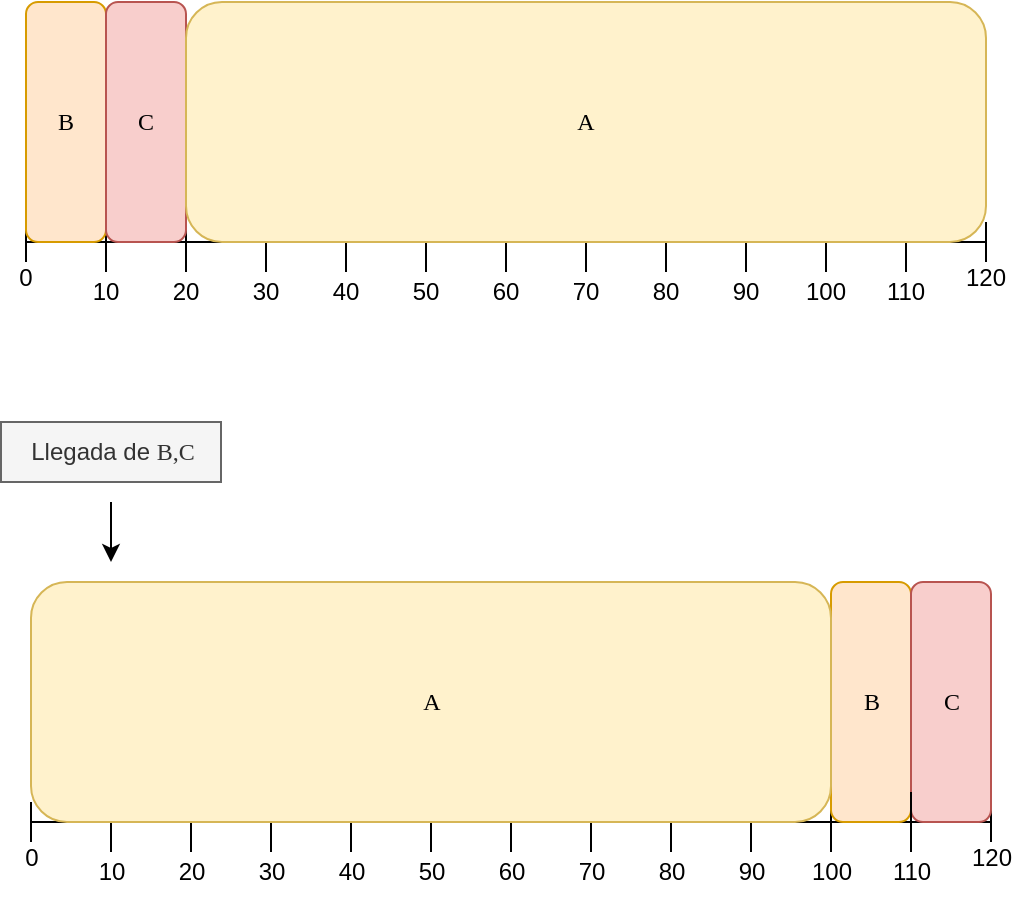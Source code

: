 <mxfile version="24.7.5">
  <diagram name="Página-1" id="LgSZIwPZHX3n8RIb2UHG">
    <mxGraphModel dx="875" dy="558" grid="1" gridSize="10" guides="1" tooltips="1" connect="1" arrows="1" fold="1" page="1" pageScale="1" pageWidth="827" pageHeight="1169" math="0" shadow="0">
      <root>
        <mxCell id="0" />
        <mxCell id="1" parent="0" />
        <mxCell id="OlrdK4PVdILElhbvQsTH-1" value="" style="shape=crossbar;whiteSpace=wrap;html=1;rounded=1;" vertex="1" parent="1">
          <mxGeometry x="160" y="310" width="480" height="20" as="geometry" />
        </mxCell>
        <mxCell id="OlrdK4PVdILElhbvQsTH-3" value="" style="endArrow=none;html=1;rounded=0;" edge="1" parent="1">
          <mxGeometry width="50" height="50" relative="1" as="geometry">
            <mxPoint x="200" y="335" as="sourcePoint" />
            <mxPoint x="200" y="305" as="targetPoint" />
          </mxGeometry>
        </mxCell>
        <mxCell id="OlrdK4PVdILElhbvQsTH-4" value="" style="endArrow=none;html=1;rounded=0;" edge="1" parent="1">
          <mxGeometry width="50" height="50" relative="1" as="geometry">
            <mxPoint x="240" y="335" as="sourcePoint" />
            <mxPoint x="240" y="305" as="targetPoint" />
          </mxGeometry>
        </mxCell>
        <mxCell id="OlrdK4PVdILElhbvQsTH-5" value="" style="endArrow=none;html=1;rounded=0;" edge="1" parent="1">
          <mxGeometry width="50" height="50" relative="1" as="geometry">
            <mxPoint x="280" y="335" as="sourcePoint" />
            <mxPoint x="280" y="305" as="targetPoint" />
          </mxGeometry>
        </mxCell>
        <mxCell id="OlrdK4PVdILElhbvQsTH-6" value="" style="endArrow=none;html=1;rounded=0;" edge="1" parent="1">
          <mxGeometry width="50" height="50" relative="1" as="geometry">
            <mxPoint x="320" y="335" as="sourcePoint" />
            <mxPoint x="320" y="305" as="targetPoint" />
          </mxGeometry>
        </mxCell>
        <mxCell id="OlrdK4PVdILElhbvQsTH-7" value="" style="endArrow=none;html=1;rounded=0;" edge="1" parent="1">
          <mxGeometry width="50" height="50" relative="1" as="geometry">
            <mxPoint x="360" y="335" as="sourcePoint" />
            <mxPoint x="360" y="305" as="targetPoint" />
          </mxGeometry>
        </mxCell>
        <mxCell id="OlrdK4PVdILElhbvQsTH-8" value="" style="endArrow=none;html=1;rounded=0;" edge="1" parent="1">
          <mxGeometry width="50" height="50" relative="1" as="geometry">
            <mxPoint x="400" y="335" as="sourcePoint" />
            <mxPoint x="400" y="305" as="targetPoint" />
          </mxGeometry>
        </mxCell>
        <mxCell id="OlrdK4PVdILElhbvQsTH-9" value="" style="endArrow=none;html=1;rounded=0;" edge="1" parent="1">
          <mxGeometry width="50" height="50" relative="1" as="geometry">
            <mxPoint x="440" y="335" as="sourcePoint" />
            <mxPoint x="440" y="305" as="targetPoint" />
          </mxGeometry>
        </mxCell>
        <mxCell id="OlrdK4PVdILElhbvQsTH-10" value="" style="endArrow=none;html=1;rounded=0;" edge="1" parent="1">
          <mxGeometry width="50" height="50" relative="1" as="geometry">
            <mxPoint x="480" y="335" as="sourcePoint" />
            <mxPoint x="480" y="305" as="targetPoint" />
          </mxGeometry>
        </mxCell>
        <mxCell id="OlrdK4PVdILElhbvQsTH-11" value="" style="endArrow=none;html=1;rounded=0;" edge="1" parent="1">
          <mxGeometry width="50" height="50" relative="1" as="geometry">
            <mxPoint x="520" y="335" as="sourcePoint" />
            <mxPoint x="520" y="305" as="targetPoint" />
          </mxGeometry>
        </mxCell>
        <mxCell id="OlrdK4PVdILElhbvQsTH-12" value="" style="endArrow=none;html=1;rounded=0;" edge="1" parent="1">
          <mxGeometry width="50" height="50" relative="1" as="geometry">
            <mxPoint x="560" y="335" as="sourcePoint" />
            <mxPoint x="560" y="305" as="targetPoint" />
          </mxGeometry>
        </mxCell>
        <mxCell id="OlrdK4PVdILElhbvQsTH-14" value="&lt;font face=&quot;Lucida Console&quot;&gt;B&lt;/font&gt;" style="rounded=1;whiteSpace=wrap;html=1;fillColor=#ffe6cc;strokeColor=#d79b00;" vertex="1" parent="1">
          <mxGeometry x="160" y="200" width="40" height="120" as="geometry" />
        </mxCell>
        <mxCell id="OlrdK4PVdILElhbvQsTH-15" value="&lt;font face=&quot;Lucida Console&quot;&gt;C&lt;/font&gt;" style="rounded=1;whiteSpace=wrap;html=1;fillColor=#f8cecc;strokeColor=#b85450;" vertex="1" parent="1">
          <mxGeometry x="200" y="200" width="40" height="120" as="geometry" />
        </mxCell>
        <mxCell id="OlrdK4PVdILElhbvQsTH-16" value="10" style="text;html=1;align=center;verticalAlign=middle;whiteSpace=wrap;rounded=0;" vertex="1" parent="1">
          <mxGeometry x="190" y="330" width="20" height="30" as="geometry" />
        </mxCell>
        <mxCell id="OlrdK4PVdILElhbvQsTH-18" value="20" style="text;html=1;align=center;verticalAlign=middle;whiteSpace=wrap;rounded=0;" vertex="1" parent="1">
          <mxGeometry x="230" y="330" width="20" height="30" as="geometry" />
        </mxCell>
        <mxCell id="OlrdK4PVdILElhbvQsTH-19" value="30" style="text;html=1;align=center;verticalAlign=middle;whiteSpace=wrap;rounded=0;" vertex="1" parent="1">
          <mxGeometry x="270" y="330" width="20" height="30" as="geometry" />
        </mxCell>
        <mxCell id="OlrdK4PVdILElhbvQsTH-20" value="40" style="text;html=1;align=center;verticalAlign=middle;whiteSpace=wrap;rounded=0;" vertex="1" parent="1">
          <mxGeometry x="310" y="330" width="20" height="30" as="geometry" />
        </mxCell>
        <mxCell id="OlrdK4PVdILElhbvQsTH-21" value="50" style="text;html=1;align=center;verticalAlign=middle;whiteSpace=wrap;rounded=0;" vertex="1" parent="1">
          <mxGeometry x="350" y="330" width="20" height="30" as="geometry" />
        </mxCell>
        <mxCell id="OlrdK4PVdILElhbvQsTH-22" value="60" style="text;html=1;align=center;verticalAlign=middle;whiteSpace=wrap;rounded=0;" vertex="1" parent="1">
          <mxGeometry x="390" y="330" width="20" height="30" as="geometry" />
        </mxCell>
        <mxCell id="OlrdK4PVdILElhbvQsTH-23" value="70" style="text;html=1;align=center;verticalAlign=middle;whiteSpace=wrap;rounded=0;" vertex="1" parent="1">
          <mxGeometry x="430" y="330" width="20" height="30" as="geometry" />
        </mxCell>
        <mxCell id="OlrdK4PVdILElhbvQsTH-24" value="80" style="text;html=1;align=center;verticalAlign=middle;whiteSpace=wrap;rounded=0;" vertex="1" parent="1">
          <mxGeometry x="470" y="330" width="20" height="30" as="geometry" />
        </mxCell>
        <mxCell id="OlrdK4PVdILElhbvQsTH-25" value="90" style="text;html=1;align=center;verticalAlign=middle;whiteSpace=wrap;rounded=0;" vertex="1" parent="1">
          <mxGeometry x="510" y="330" width="20" height="30" as="geometry" />
        </mxCell>
        <mxCell id="OlrdK4PVdILElhbvQsTH-26" value="100" style="text;html=1;align=center;verticalAlign=middle;whiteSpace=wrap;rounded=0;" vertex="1" parent="1">
          <mxGeometry x="550" y="330" width="20" height="30" as="geometry" />
        </mxCell>
        <mxCell id="OlrdK4PVdILElhbvQsTH-27" value="0" style="text;html=1;align=center;verticalAlign=middle;whiteSpace=wrap;rounded=0;" vertex="1" parent="1">
          <mxGeometry x="150" y="323" width="20" height="30" as="geometry" />
        </mxCell>
        <mxCell id="OlrdK4PVdILElhbvQsTH-28" value="" style="endArrow=none;html=1;rounded=0;" edge="1" parent="1">
          <mxGeometry width="50" height="50" relative="1" as="geometry">
            <mxPoint x="600" y="335" as="sourcePoint" />
            <mxPoint x="600" y="305" as="targetPoint" />
          </mxGeometry>
        </mxCell>
        <mxCell id="OlrdK4PVdILElhbvQsTH-30" value="110" style="text;html=1;align=center;verticalAlign=middle;whiteSpace=wrap;rounded=0;" vertex="1" parent="1">
          <mxGeometry x="590" y="330" width="20" height="30" as="geometry" />
        </mxCell>
        <mxCell id="OlrdK4PVdILElhbvQsTH-31" value="120" style="text;html=1;align=center;verticalAlign=middle;whiteSpace=wrap;rounded=0;" vertex="1" parent="1">
          <mxGeometry x="630" y="323" width="20" height="30" as="geometry" />
        </mxCell>
        <mxCell id="OlrdK4PVdILElhbvQsTH-13" value="&lt;font face=&quot;Lucida Console&quot;&gt;A&lt;/font&gt;" style="rounded=1;whiteSpace=wrap;html=1;fillColor=#fff2cc;strokeColor=#d6b656;" vertex="1" parent="1">
          <mxGeometry x="240" y="200" width="400" height="120" as="geometry" />
        </mxCell>
        <mxCell id="OlrdK4PVdILElhbvQsTH-32" value="" style="shape=crossbar;whiteSpace=wrap;html=1;rounded=1;" vertex="1" parent="1">
          <mxGeometry x="162.5" y="600" width="480" height="20" as="geometry" />
        </mxCell>
        <mxCell id="OlrdK4PVdILElhbvQsTH-33" value="" style="endArrow=none;html=1;rounded=0;" edge="1" parent="1">
          <mxGeometry width="50" height="50" relative="1" as="geometry">
            <mxPoint x="202.5" y="625" as="sourcePoint" />
            <mxPoint x="202.5" y="595" as="targetPoint" />
          </mxGeometry>
        </mxCell>
        <mxCell id="OlrdK4PVdILElhbvQsTH-34" value="" style="endArrow=none;html=1;rounded=0;" edge="1" parent="1">
          <mxGeometry width="50" height="50" relative="1" as="geometry">
            <mxPoint x="242.5" y="625" as="sourcePoint" />
            <mxPoint x="242.5" y="595" as="targetPoint" />
          </mxGeometry>
        </mxCell>
        <mxCell id="OlrdK4PVdILElhbvQsTH-35" value="" style="endArrow=none;html=1;rounded=0;" edge="1" parent="1">
          <mxGeometry width="50" height="50" relative="1" as="geometry">
            <mxPoint x="282.5" y="625" as="sourcePoint" />
            <mxPoint x="282.5" y="595" as="targetPoint" />
          </mxGeometry>
        </mxCell>
        <mxCell id="OlrdK4PVdILElhbvQsTH-36" value="" style="endArrow=none;html=1;rounded=0;" edge="1" parent="1">
          <mxGeometry width="50" height="50" relative="1" as="geometry">
            <mxPoint x="322.5" y="625" as="sourcePoint" />
            <mxPoint x="322.5" y="595" as="targetPoint" />
          </mxGeometry>
        </mxCell>
        <mxCell id="OlrdK4PVdILElhbvQsTH-37" value="" style="endArrow=none;html=1;rounded=0;" edge="1" parent="1">
          <mxGeometry width="50" height="50" relative="1" as="geometry">
            <mxPoint x="362.5" y="625" as="sourcePoint" />
            <mxPoint x="362.5" y="595" as="targetPoint" />
          </mxGeometry>
        </mxCell>
        <mxCell id="OlrdK4PVdILElhbvQsTH-38" value="" style="endArrow=none;html=1;rounded=0;" edge="1" parent="1">
          <mxGeometry width="50" height="50" relative="1" as="geometry">
            <mxPoint x="402.5" y="625" as="sourcePoint" />
            <mxPoint x="402.5" y="595" as="targetPoint" />
          </mxGeometry>
        </mxCell>
        <mxCell id="OlrdK4PVdILElhbvQsTH-39" value="" style="endArrow=none;html=1;rounded=0;" edge="1" parent="1">
          <mxGeometry width="50" height="50" relative="1" as="geometry">
            <mxPoint x="442.5" y="625" as="sourcePoint" />
            <mxPoint x="442.5" y="595" as="targetPoint" />
          </mxGeometry>
        </mxCell>
        <mxCell id="OlrdK4PVdILElhbvQsTH-40" value="" style="endArrow=none;html=1;rounded=0;" edge="1" parent="1">
          <mxGeometry width="50" height="50" relative="1" as="geometry">
            <mxPoint x="482.5" y="625" as="sourcePoint" />
            <mxPoint x="482.5" y="595" as="targetPoint" />
          </mxGeometry>
        </mxCell>
        <mxCell id="OlrdK4PVdILElhbvQsTH-41" value="" style="endArrow=none;html=1;rounded=0;" edge="1" parent="1">
          <mxGeometry width="50" height="50" relative="1" as="geometry">
            <mxPoint x="522.5" y="625" as="sourcePoint" />
            <mxPoint x="522.5" y="595" as="targetPoint" />
          </mxGeometry>
        </mxCell>
        <mxCell id="OlrdK4PVdILElhbvQsTH-42" value="" style="endArrow=none;html=1;rounded=0;" edge="1" parent="1">
          <mxGeometry width="50" height="50" relative="1" as="geometry">
            <mxPoint x="562.5" y="625" as="sourcePoint" />
            <mxPoint x="562.5" y="595" as="targetPoint" />
          </mxGeometry>
        </mxCell>
        <mxCell id="OlrdK4PVdILElhbvQsTH-43" value="&lt;font face=&quot;Lucida Console&quot;&gt;B&lt;/font&gt;" style="rounded=1;whiteSpace=wrap;html=1;fillColor=#ffe6cc;strokeColor=#d79b00;" vertex="1" parent="1">
          <mxGeometry x="562.5" y="490" width="40" height="120" as="geometry" />
        </mxCell>
        <mxCell id="OlrdK4PVdILElhbvQsTH-44" value="&lt;font face=&quot;Lucida Console&quot;&gt;C&lt;/font&gt;" style="rounded=1;whiteSpace=wrap;html=1;fillColor=#f8cecc;strokeColor=#b85450;" vertex="1" parent="1">
          <mxGeometry x="602.5" y="490" width="40" height="120" as="geometry" />
        </mxCell>
        <mxCell id="OlrdK4PVdILElhbvQsTH-45" value="10" style="text;html=1;align=center;verticalAlign=middle;whiteSpace=wrap;rounded=0;" vertex="1" parent="1">
          <mxGeometry x="192.5" y="620" width="20" height="30" as="geometry" />
        </mxCell>
        <mxCell id="OlrdK4PVdILElhbvQsTH-46" value="20" style="text;html=1;align=center;verticalAlign=middle;whiteSpace=wrap;rounded=0;" vertex="1" parent="1">
          <mxGeometry x="232.5" y="620" width="20" height="30" as="geometry" />
        </mxCell>
        <mxCell id="OlrdK4PVdILElhbvQsTH-47" value="30" style="text;html=1;align=center;verticalAlign=middle;whiteSpace=wrap;rounded=0;" vertex="1" parent="1">
          <mxGeometry x="272.5" y="620" width="20" height="30" as="geometry" />
        </mxCell>
        <mxCell id="OlrdK4PVdILElhbvQsTH-48" value="40" style="text;html=1;align=center;verticalAlign=middle;whiteSpace=wrap;rounded=0;" vertex="1" parent="1">
          <mxGeometry x="312.5" y="620" width="20" height="30" as="geometry" />
        </mxCell>
        <mxCell id="OlrdK4PVdILElhbvQsTH-49" value="50" style="text;html=1;align=center;verticalAlign=middle;whiteSpace=wrap;rounded=0;" vertex="1" parent="1">
          <mxGeometry x="352.5" y="620" width="20" height="30" as="geometry" />
        </mxCell>
        <mxCell id="OlrdK4PVdILElhbvQsTH-50" value="60" style="text;html=1;align=center;verticalAlign=middle;whiteSpace=wrap;rounded=0;" vertex="1" parent="1">
          <mxGeometry x="392.5" y="620" width="20" height="30" as="geometry" />
        </mxCell>
        <mxCell id="OlrdK4PVdILElhbvQsTH-51" value="70" style="text;html=1;align=center;verticalAlign=middle;whiteSpace=wrap;rounded=0;" vertex="1" parent="1">
          <mxGeometry x="432.5" y="620" width="20" height="30" as="geometry" />
        </mxCell>
        <mxCell id="OlrdK4PVdILElhbvQsTH-52" value="80" style="text;html=1;align=center;verticalAlign=middle;whiteSpace=wrap;rounded=0;" vertex="1" parent="1">
          <mxGeometry x="472.5" y="620" width="20" height="30" as="geometry" />
        </mxCell>
        <mxCell id="OlrdK4PVdILElhbvQsTH-53" value="90" style="text;html=1;align=center;verticalAlign=middle;whiteSpace=wrap;rounded=0;" vertex="1" parent="1">
          <mxGeometry x="512.5" y="620" width="20" height="30" as="geometry" />
        </mxCell>
        <mxCell id="OlrdK4PVdILElhbvQsTH-54" value="100" style="text;html=1;align=center;verticalAlign=middle;whiteSpace=wrap;rounded=0;" vertex="1" parent="1">
          <mxGeometry x="552.5" y="620" width="20" height="30" as="geometry" />
        </mxCell>
        <mxCell id="OlrdK4PVdILElhbvQsTH-55" value="0" style="text;html=1;align=center;verticalAlign=middle;whiteSpace=wrap;rounded=0;" vertex="1" parent="1">
          <mxGeometry x="152.5" y="613" width="20" height="30" as="geometry" />
        </mxCell>
        <mxCell id="OlrdK4PVdILElhbvQsTH-56" value="" style="endArrow=none;html=1;rounded=0;" edge="1" parent="1">
          <mxGeometry width="50" height="50" relative="1" as="geometry">
            <mxPoint x="602.5" y="625" as="sourcePoint" />
            <mxPoint x="602.5" y="595" as="targetPoint" />
          </mxGeometry>
        </mxCell>
        <mxCell id="OlrdK4PVdILElhbvQsTH-57" value="110" style="text;html=1;align=center;verticalAlign=middle;whiteSpace=wrap;rounded=0;" vertex="1" parent="1">
          <mxGeometry x="592.5" y="620" width="20" height="30" as="geometry" />
        </mxCell>
        <mxCell id="OlrdK4PVdILElhbvQsTH-58" value="120" style="text;html=1;align=center;verticalAlign=middle;whiteSpace=wrap;rounded=0;" vertex="1" parent="1">
          <mxGeometry x="632.5" y="613" width="20" height="30" as="geometry" />
        </mxCell>
        <mxCell id="OlrdK4PVdILElhbvQsTH-59" value="&lt;font face=&quot;Lucida Console&quot;&gt;A&lt;/font&gt;" style="rounded=1;whiteSpace=wrap;html=1;fillColor=#fff2cc;strokeColor=#d6b656;" vertex="1" parent="1">
          <mxGeometry x="162.5" y="490" width="400" height="120" as="geometry" />
        </mxCell>
        <mxCell id="OlrdK4PVdILElhbvQsTH-60" value="" style="endArrow=classic;html=1;rounded=0;" edge="1" parent="1">
          <mxGeometry width="50" height="50" relative="1" as="geometry">
            <mxPoint x="202.5" y="450" as="sourcePoint" />
            <mxPoint x="202.5" y="480" as="targetPoint" />
          </mxGeometry>
        </mxCell>
        <mxCell id="OlrdK4PVdILElhbvQsTH-61" value="Llegada de &lt;font face=&quot;Lucida Console&quot;&gt;B,C&lt;/font&gt;" style="text;html=1;align=center;verticalAlign=middle;resizable=0;points=[];autosize=1;strokeColor=#666666;fillColor=#f5f5f5;fontColor=#333333;" vertex="1" parent="1">
          <mxGeometry x="147.5" y="410" width="110" height="30" as="geometry" />
        </mxCell>
      </root>
    </mxGraphModel>
  </diagram>
</mxfile>

